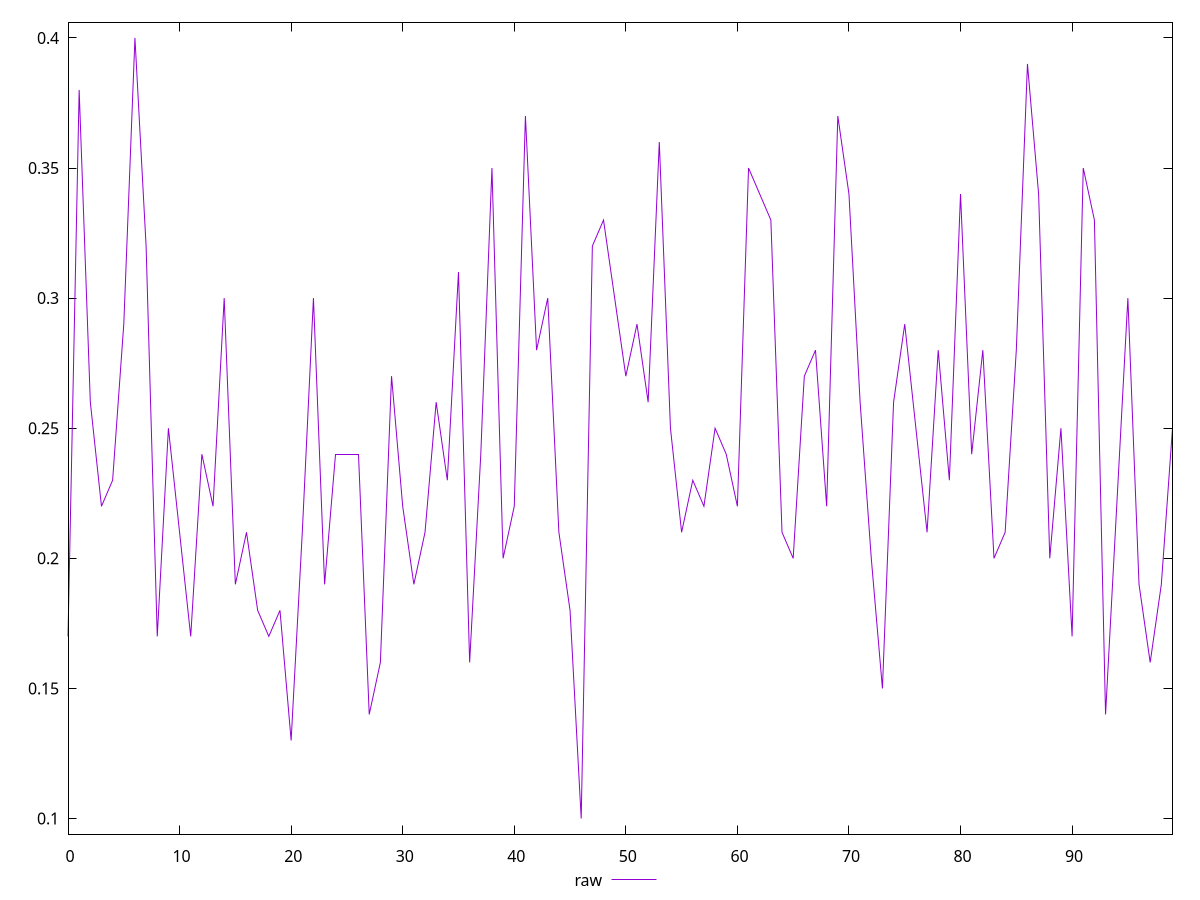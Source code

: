 reset

$raw <<EOF
0 0.17
1 0.38
2 0.26
3 0.22
4 0.23
5 0.29
6 0.4
7 0.32
8 0.17
9 0.25
10 0.21
11 0.17
12 0.24
13 0.22
14 0.3
15 0.19
16 0.21
17 0.18
18 0.17
19 0.18
20 0.13
21 0.21
22 0.3
23 0.19
24 0.24
25 0.24
26 0.24
27 0.14
28 0.16
29 0.27
30 0.22
31 0.19
32 0.21
33 0.26
34 0.23
35 0.31
36 0.16
37 0.24
38 0.35
39 0.2
40 0.22
41 0.37
42 0.28
43 0.3
44 0.21
45 0.18
46 0.1
47 0.32
48 0.33
49 0.3
50 0.27
51 0.29
52 0.26
53 0.36
54 0.25
55 0.21
56 0.23
57 0.22
58 0.25
59 0.24
60 0.22
61 0.35
62 0.34
63 0.33
64 0.21
65 0.2
66 0.27
67 0.28
68 0.22
69 0.37
70 0.34
71 0.26
72 0.2
73 0.15
74 0.26
75 0.29
76 0.25
77 0.21
78 0.28
79 0.23
80 0.34
81 0.24
82 0.28
83 0.2
84 0.21
85 0.28
86 0.39
87 0.34
88 0.2
89 0.25
90 0.17
91 0.35
92 0.33
93 0.14
94 0.22
95 0.3
96 0.19
97 0.16
98 0.19
99 0.25
EOF

set key outside below
set xrange [0:99]
set yrange [0.094:0.406]
set trange [0.094:0.406]
set terminal svg size 640, 500 enhanced background rgb 'white'
set output "report_00015_2021-02-09T16-11-33.973Z/meta/score/samples/pages+cached/raw/values.svg"

plot $raw title "raw" with line

reset
